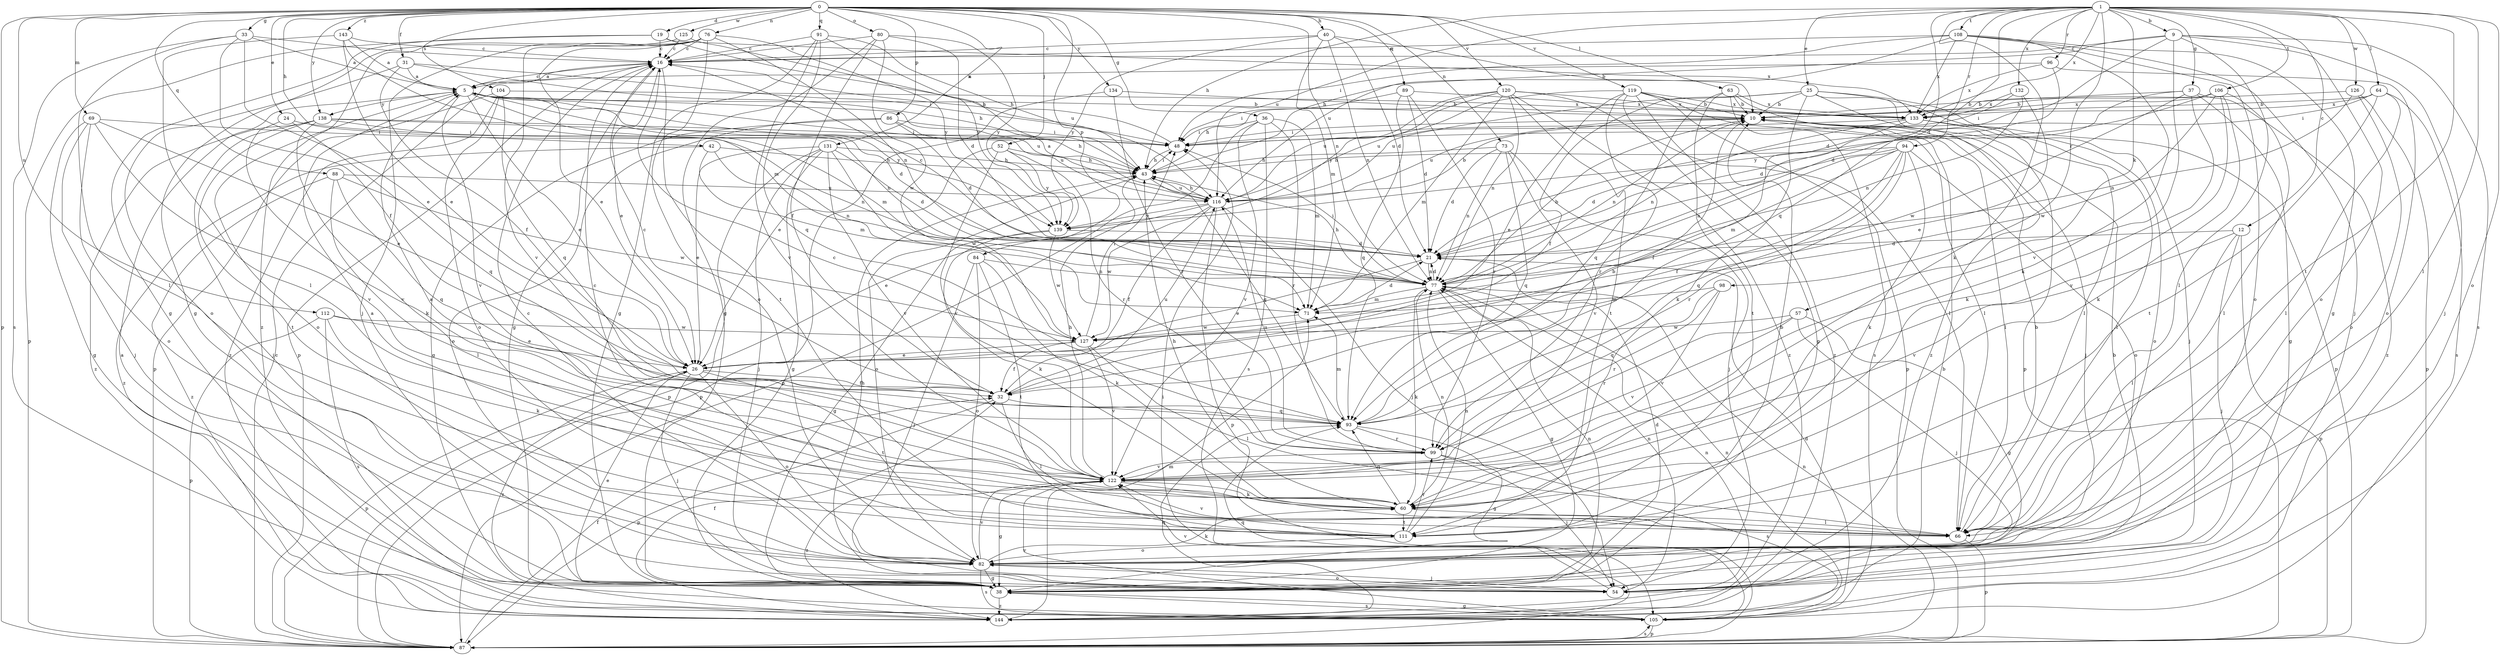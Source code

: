 strict digraph  {
0;
1;
5;
9;
10;
12;
16;
19;
21;
24;
25;
26;
31;
32;
33;
36;
37;
38;
40;
42;
43;
48;
52;
54;
57;
60;
63;
64;
66;
69;
71;
73;
76;
77;
80;
82;
84;
86;
87;
88;
89;
91;
93;
94;
96;
98;
99;
104;
105;
106;
108;
111;
112;
116;
119;
120;
122;
125;
126;
127;
131;
132;
133;
134;
138;
139;
143;
144;
0 -> 19  [label=d];
0 -> 24  [label=e];
0 -> 31  [label=f];
0 -> 33  [label=g];
0 -> 36  [label=g];
0 -> 40  [label=h];
0 -> 42  [label=h];
0 -> 52  [label=j];
0 -> 63  [label=l];
0 -> 69  [label=m];
0 -> 73  [label=n];
0 -> 76  [label=n];
0 -> 77  [label=n];
0 -> 80  [label=o];
0 -> 84  [label=p];
0 -> 86  [label=p];
0 -> 87  [label=p];
0 -> 88  [label=q];
0 -> 89  [label=q];
0 -> 91  [label=q];
0 -> 104  [label=s];
0 -> 112  [label=u];
0 -> 119  [label=v];
0 -> 120  [label=v];
0 -> 125  [label=w];
0 -> 131  [label=x];
0 -> 134  [label=y];
0 -> 138  [label=y];
0 -> 143  [label=z];
1 -> 9  [label=b];
1 -> 12  [label=c];
1 -> 21  [label=d];
1 -> 25  [label=e];
1 -> 37  [label=g];
1 -> 43  [label=h];
1 -> 57  [label=k];
1 -> 60  [label=k];
1 -> 64  [label=l];
1 -> 66  [label=l];
1 -> 82  [label=o];
1 -> 93  [label=q];
1 -> 94  [label=r];
1 -> 96  [label=r];
1 -> 98  [label=r];
1 -> 106  [label=t];
1 -> 108  [label=t];
1 -> 111  [label=t];
1 -> 116  [label=u];
1 -> 126  [label=w];
1 -> 132  [label=x];
1 -> 133  [label=x];
5 -> 10  [label=b];
5 -> 16  [label=c];
5 -> 21  [label=d];
5 -> 26  [label=e];
5 -> 71  [label=m];
5 -> 77  [label=n];
5 -> 82  [label=o];
5 -> 116  [label=u];
5 -> 122  [label=v];
5 -> 138  [label=y];
5 -> 139  [label=y];
9 -> 16  [label=c];
9 -> 21  [label=d];
9 -> 43  [label=h];
9 -> 54  [label=j];
9 -> 66  [label=l];
9 -> 82  [label=o];
9 -> 105  [label=s];
9 -> 122  [label=v];
10 -> 48  [label=i];
10 -> 54  [label=j];
10 -> 66  [label=l];
10 -> 77  [label=n];
10 -> 116  [label=u];
12 -> 21  [label=d];
12 -> 54  [label=j];
12 -> 66  [label=l];
12 -> 87  [label=p];
12 -> 122  [label=v];
16 -> 5  [label=a];
16 -> 26  [label=e];
16 -> 38  [label=g];
16 -> 87  [label=p];
16 -> 111  [label=t];
19 -> 16  [label=c];
19 -> 38  [label=g];
19 -> 87  [label=p];
19 -> 116  [label=u];
19 -> 133  [label=x];
21 -> 16  [label=c];
21 -> 26  [label=e];
21 -> 77  [label=n];
24 -> 48  [label=i];
24 -> 93  [label=q];
24 -> 122  [label=v];
25 -> 10  [label=b];
25 -> 32  [label=f];
25 -> 54  [label=j];
25 -> 60  [label=k];
25 -> 66  [label=l];
25 -> 87  [label=p];
25 -> 116  [label=u];
25 -> 144  [label=z];
26 -> 32  [label=f];
26 -> 54  [label=j];
26 -> 82  [label=o];
26 -> 87  [label=p];
26 -> 111  [label=t];
26 -> 144  [label=z];
31 -> 5  [label=a];
31 -> 32  [label=f];
31 -> 43  [label=h];
31 -> 48  [label=i];
31 -> 82  [label=o];
32 -> 16  [label=c];
32 -> 66  [label=l];
32 -> 87  [label=p];
32 -> 93  [label=q];
32 -> 116  [label=u];
33 -> 5  [label=a];
33 -> 16  [label=c];
33 -> 26  [label=e];
33 -> 32  [label=f];
33 -> 66  [label=l];
33 -> 105  [label=s];
36 -> 48  [label=i];
36 -> 71  [label=m];
36 -> 87  [label=p];
36 -> 99  [label=r];
36 -> 105  [label=s];
36 -> 122  [label=v];
37 -> 10  [label=b];
37 -> 21  [label=d];
37 -> 38  [label=g];
37 -> 60  [label=k];
37 -> 127  [label=w];
37 -> 144  [label=z];
38 -> 10  [label=b];
38 -> 21  [label=d];
38 -> 26  [label=e];
38 -> 77  [label=n];
38 -> 105  [label=s];
38 -> 144  [label=z];
40 -> 10  [label=b];
40 -> 16  [label=c];
40 -> 21  [label=d];
40 -> 71  [label=m];
40 -> 77  [label=n];
40 -> 139  [label=y];
42 -> 43  [label=h];
42 -> 71  [label=m];
42 -> 77  [label=n];
42 -> 144  [label=z];
43 -> 48  [label=i];
43 -> 82  [label=o];
43 -> 93  [label=q];
43 -> 116  [label=u];
48 -> 16  [label=c];
48 -> 43  [label=h];
52 -> 43  [label=h];
52 -> 87  [label=p];
52 -> 99  [label=r];
52 -> 122  [label=v];
52 -> 139  [label=y];
54 -> 43  [label=h];
54 -> 77  [label=n];
54 -> 82  [label=o];
54 -> 122  [label=v];
57 -> 38  [label=g];
57 -> 54  [label=j];
57 -> 99  [label=r];
57 -> 122  [label=v];
57 -> 127  [label=w];
60 -> 5  [label=a];
60 -> 16  [label=c];
60 -> 43  [label=h];
60 -> 66  [label=l];
60 -> 77  [label=n];
60 -> 93  [label=q];
60 -> 111  [label=t];
63 -> 10  [label=b];
63 -> 87  [label=p];
63 -> 93  [label=q];
63 -> 105  [label=s];
63 -> 111  [label=t];
63 -> 133  [label=x];
64 -> 10  [label=b];
64 -> 48  [label=i];
64 -> 66  [label=l];
64 -> 105  [label=s];
64 -> 111  [label=t];
64 -> 133  [label=x];
66 -> 10  [label=b];
66 -> 87  [label=p];
69 -> 26  [label=e];
69 -> 38  [label=g];
69 -> 48  [label=i];
69 -> 54  [label=j];
69 -> 82  [label=o];
69 -> 122  [label=v];
71 -> 21  [label=d];
71 -> 127  [label=w];
73 -> 21  [label=d];
73 -> 43  [label=h];
73 -> 54  [label=j];
73 -> 77  [label=n];
73 -> 93  [label=q];
73 -> 122  [label=v];
76 -> 16  [label=c];
76 -> 26  [label=e];
76 -> 54  [label=j];
76 -> 77  [label=n];
76 -> 82  [label=o];
76 -> 122  [label=v];
76 -> 139  [label=y];
76 -> 144  [label=z];
77 -> 10  [label=b];
77 -> 21  [label=d];
77 -> 38  [label=g];
77 -> 43  [label=h];
77 -> 48  [label=i];
77 -> 60  [label=k];
77 -> 71  [label=m];
80 -> 16  [label=c];
80 -> 21  [label=d];
80 -> 32  [label=f];
80 -> 38  [label=g];
80 -> 127  [label=w];
80 -> 139  [label=y];
82 -> 16  [label=c];
82 -> 38  [label=g];
82 -> 54  [label=j];
82 -> 60  [label=k];
82 -> 105  [label=s];
82 -> 122  [label=v];
84 -> 54  [label=j];
84 -> 60  [label=k];
84 -> 77  [label=n];
84 -> 82  [label=o];
84 -> 111  [label=t];
86 -> 21  [label=d];
86 -> 38  [label=g];
86 -> 43  [label=h];
86 -> 48  [label=i];
86 -> 82  [label=o];
87 -> 16  [label=c];
87 -> 32  [label=f];
87 -> 48  [label=i];
87 -> 77  [label=n];
87 -> 105  [label=s];
88 -> 66  [label=l];
88 -> 93  [label=q];
88 -> 116  [label=u];
88 -> 127  [label=w];
88 -> 144  [label=z];
89 -> 21  [label=d];
89 -> 48  [label=i];
89 -> 93  [label=q];
89 -> 99  [label=r];
89 -> 133  [label=x];
91 -> 16  [label=c];
91 -> 38  [label=g];
91 -> 43  [label=h];
91 -> 93  [label=q];
91 -> 122  [label=v];
91 -> 139  [label=y];
93 -> 10  [label=b];
93 -> 38  [label=g];
93 -> 71  [label=m];
93 -> 99  [label=r];
94 -> 21  [label=d];
94 -> 32  [label=f];
94 -> 43  [label=h];
94 -> 60  [label=k];
94 -> 71  [label=m];
94 -> 77  [label=n];
94 -> 82  [label=o];
94 -> 93  [label=q];
94 -> 99  [label=r];
96 -> 5  [label=a];
96 -> 21  [label=d];
96 -> 82  [label=o];
96 -> 133  [label=x];
98 -> 71  [label=m];
98 -> 93  [label=q];
98 -> 99  [label=r];
98 -> 122  [label=v];
99 -> 16  [label=c];
99 -> 54  [label=j];
99 -> 105  [label=s];
99 -> 116  [label=u];
99 -> 122  [label=v];
104 -> 82  [label=o];
104 -> 87  [label=p];
104 -> 93  [label=q];
104 -> 133  [label=x];
104 -> 144  [label=z];
105 -> 5  [label=a];
105 -> 21  [label=d];
105 -> 38  [label=g];
105 -> 77  [label=n];
105 -> 87  [label=p];
105 -> 93  [label=q];
105 -> 122  [label=v];
106 -> 10  [label=b];
106 -> 60  [label=k];
106 -> 66  [label=l];
106 -> 122  [label=v];
106 -> 127  [label=w];
106 -> 133  [label=x];
106 -> 139  [label=y];
108 -> 16  [label=c];
108 -> 38  [label=g];
108 -> 48  [label=i];
108 -> 54  [label=j];
108 -> 60  [label=k];
108 -> 82  [label=o];
108 -> 116  [label=u];
108 -> 133  [label=x];
111 -> 5  [label=a];
111 -> 10  [label=b];
111 -> 77  [label=n];
111 -> 82  [label=o];
111 -> 99  [label=r];
111 -> 122  [label=v];
112 -> 26  [label=e];
112 -> 60  [label=k];
112 -> 87  [label=p];
112 -> 105  [label=s];
112 -> 127  [label=w];
116 -> 5  [label=a];
116 -> 10  [label=b];
116 -> 26  [label=e];
116 -> 32  [label=f];
116 -> 43  [label=h];
116 -> 54  [label=j];
116 -> 87  [label=p];
116 -> 127  [label=w];
116 -> 139  [label=y];
119 -> 10  [label=b];
119 -> 26  [label=e];
119 -> 38  [label=g];
119 -> 66  [label=l];
119 -> 87  [label=p];
119 -> 99  [label=r];
119 -> 116  [label=u];
119 -> 133  [label=x];
119 -> 144  [label=z];
120 -> 43  [label=h];
120 -> 66  [label=l];
120 -> 71  [label=m];
120 -> 77  [label=n];
120 -> 111  [label=t];
120 -> 116  [label=u];
120 -> 133  [label=x];
120 -> 139  [label=y];
120 -> 144  [label=z];
122 -> 38  [label=g];
122 -> 43  [label=h];
122 -> 60  [label=k];
122 -> 66  [label=l];
122 -> 144  [label=z];
125 -> 16  [label=c];
125 -> 38  [label=g];
125 -> 43  [label=h];
126 -> 10  [label=b];
126 -> 77  [label=n];
126 -> 82  [label=o];
126 -> 87  [label=p];
127 -> 26  [label=e];
127 -> 32  [label=f];
127 -> 48  [label=i];
127 -> 66  [label=l];
127 -> 122  [label=v];
131 -> 21  [label=d];
131 -> 26  [label=e];
131 -> 38  [label=g];
131 -> 43  [label=h];
131 -> 54  [label=j];
131 -> 87  [label=p];
131 -> 122  [label=v];
131 -> 127  [label=w];
132 -> 26  [label=e];
132 -> 48  [label=i];
132 -> 77  [label=n];
132 -> 133  [label=x];
133 -> 32  [label=f];
133 -> 48  [label=i];
133 -> 66  [label=l];
133 -> 77  [label=n];
133 -> 82  [label=o];
134 -> 10  [label=b];
134 -> 26  [label=e];
134 -> 99  [label=r];
138 -> 48  [label=i];
138 -> 54  [label=j];
138 -> 60  [label=k];
138 -> 77  [label=n];
138 -> 111  [label=t];
138 -> 116  [label=u];
138 -> 144  [label=z];
139 -> 21  [label=d];
139 -> 38  [label=g];
139 -> 60  [label=k];
139 -> 127  [label=w];
143 -> 5  [label=a];
143 -> 16  [label=c];
143 -> 26  [label=e];
143 -> 66  [label=l];
143 -> 71  [label=m];
144 -> 10  [label=b];
144 -> 32  [label=f];
144 -> 71  [label=m];
144 -> 77  [label=n];
144 -> 93  [label=q];
}
